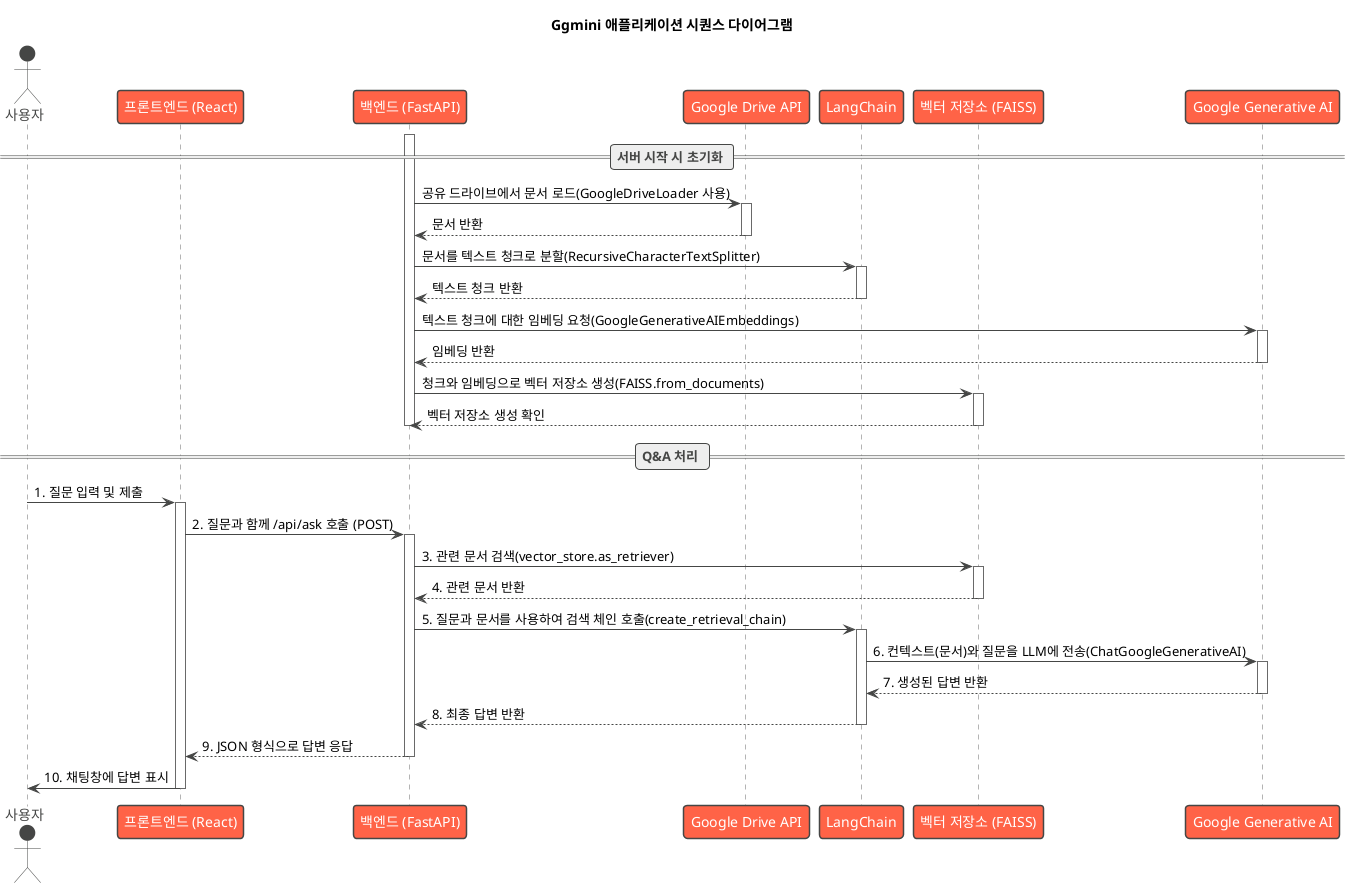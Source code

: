 @startuml Sequence_Diagram

!theme vibrant

title Ggmini 애플리케이션 시퀀스 다이어그램

actor 사용자
participant "프론트엔드 (React)" as Frontend
participant "백엔드 (FastAPI)" as Backend
participant "Google Drive API" as GDrive
participant "LangChain" as LangChain
participant "벡터 저장소 (FAISS)" as VectorStore
participant "Google Generative AI" as GenAI

== 서버 시작 시 초기화 ==
activate Backend
Backend -> GDrive: 공유 드라이브에서 문서 로드(GoogleDriveLoader 사용)
activate GDrive
GDrive --> Backend: 문서 반환
deactivate GDrive

Backend -> LangChain: 문서를 텍스트 청크로 분할(RecursiveCharacterTextSplitter)
activate LangChain
LangChain --> Backend: 텍스트 청크 반환
deactivate LangChain

Backend -> GenAI: 텍스트 청크에 대한 임베딩 요청(GoogleGenerativeAIEmbeddings)
activate GenAI
GenAI --> Backend: 임베딩 반환
deactivate GenAI

Backend -> VectorStore: 청크와 임베딩으로 벡터 저장소 생성(FAISS.from_documents)
activate VectorStore
VectorStore --> Backend: 벡터 저장소 생성 확인
deactivate VectorStore
deactivate Backend

== Q&A 처리 ==
사용자 -> Frontend: 1. 질문 입력 및 제출
activate Frontend
Frontend -> Backend: 2. 질문과 함께 /api/ask 호출 (POST)
activate Backend

Backend -> VectorStore: 3. 관련 문서 검색(vector_store.as_retriever)
activate VectorStore
VectorStore --> Backend: 4. 관련 문서 반환
deactivate VectorStore

Backend -> LangChain: 5. 질문과 문서를 사용하여 검색 체인 호출(create_retrieval_chain)
activate LangChain
LangChain -> GenAI: 6. 컨텍스트(문서)와 질문을 LLM에 전송(ChatGoogleGenerativeAI)
activate GenAI
GenAI --> LangChain: 7. 생성된 답변 반환
deactivate GenAI
LangChain --> Backend: 8. 최종 답변 반환
deactivate LangChain

Backend --> Frontend: 9. JSON 형식으로 답변 응답
deactivate Backend
Frontend -> 사용자: 10. 채팅창에 답변 표시
deactivate Frontend

@enduml
